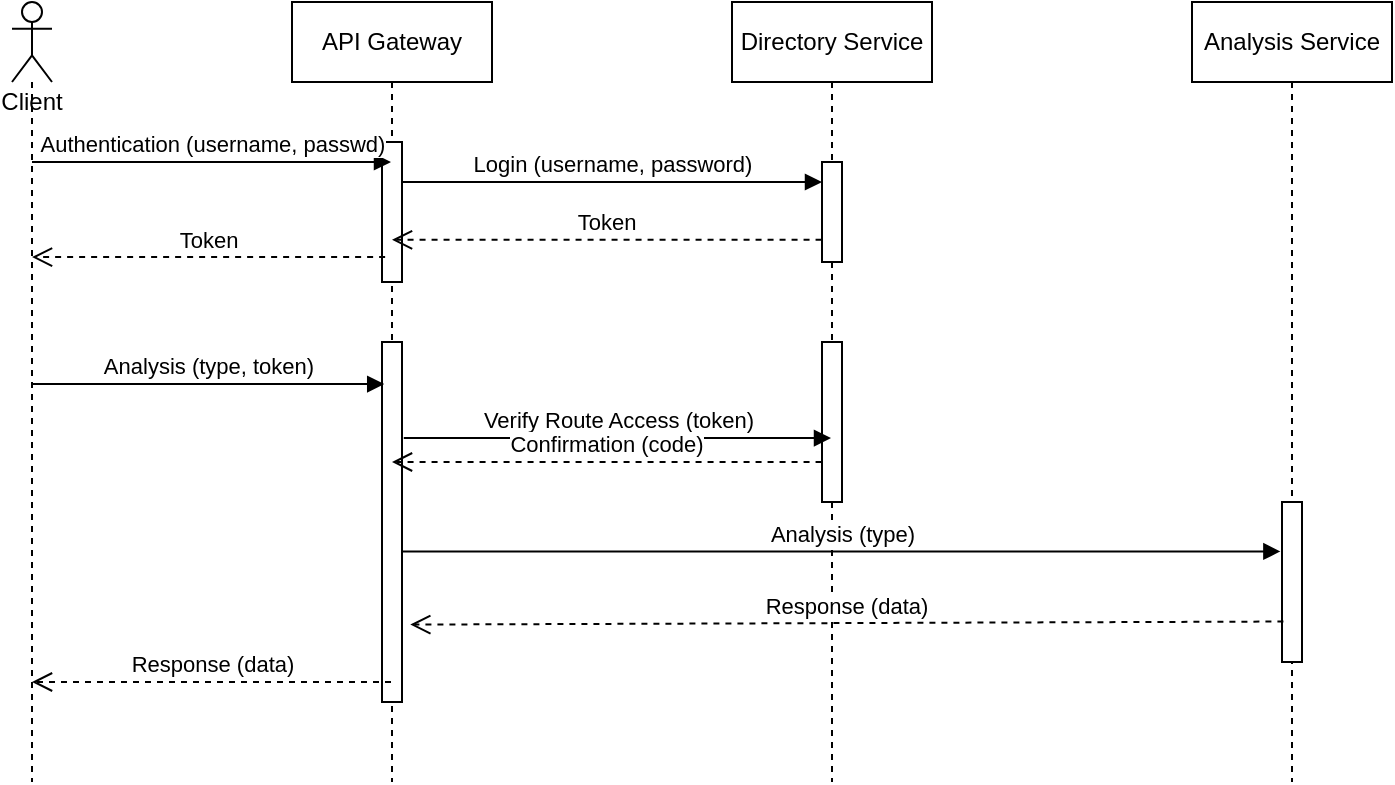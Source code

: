 <mxfile version="20.8.5" type="device"><diagram id="ZekzfNYCyp4amPVHlqP_" name="Page-1"><mxGraphModel dx="1000" dy="505" grid="1" gridSize="10" guides="1" tooltips="1" connect="1" arrows="1" fold="1" page="1" pageScale="1" pageWidth="850" pageHeight="1100" math="0" shadow="0"><root><mxCell id="0"/><mxCell id="1" parent="0"/><mxCell id="uVRcKPFicNTQkqbchDWO-186" value="Client" style="shape=umlLifeline;participant=umlActor;perimeter=lifelinePerimeter;whiteSpace=wrap;html=1;container=1;collapsible=0;recursiveResize=0;verticalAlign=top;spacingTop=36;outlineConnect=0;" vertex="1" parent="1"><mxGeometry x="90" y="90" width="20" height="390" as="geometry"/></mxCell><mxCell id="uVRcKPFicNTQkqbchDWO-187" value="API Gateway" style="shape=umlLifeline;perimeter=lifelinePerimeter;whiteSpace=wrap;html=1;container=1;collapsible=0;recursiveResize=0;outlineConnect=0;" vertex="1" parent="1"><mxGeometry x="230" y="90" width="100" height="390" as="geometry"/></mxCell><mxCell id="uVRcKPFicNTQkqbchDWO-191" value="" style="html=1;points=[];perimeter=orthogonalPerimeter;" vertex="1" parent="uVRcKPFicNTQkqbchDWO-187"><mxGeometry x="45" y="70" width="10" height="70" as="geometry"/></mxCell><mxCell id="uVRcKPFicNTQkqbchDWO-197" value="" style="html=1;points=[];perimeter=orthogonalPerimeter;" vertex="1" parent="uVRcKPFicNTQkqbchDWO-187"><mxGeometry x="45" y="170" width="10" height="180" as="geometry"/></mxCell><mxCell id="uVRcKPFicNTQkqbchDWO-188" value="Directory Service" style="shape=umlLifeline;perimeter=lifelinePerimeter;whiteSpace=wrap;html=1;container=1;collapsible=0;recursiveResize=0;outlineConnect=0;" vertex="1" parent="1"><mxGeometry x="450" y="90" width="100" height="390" as="geometry"/></mxCell><mxCell id="uVRcKPFicNTQkqbchDWO-193" value="" style="html=1;points=[];perimeter=orthogonalPerimeter;" vertex="1" parent="uVRcKPFicNTQkqbchDWO-188"><mxGeometry x="45" y="80" width="10" height="50" as="geometry"/></mxCell><mxCell id="uVRcKPFicNTQkqbchDWO-198" value="" style="html=1;points=[];perimeter=orthogonalPerimeter;" vertex="1" parent="uVRcKPFicNTQkqbchDWO-188"><mxGeometry x="45" y="170" width="10" height="80" as="geometry"/></mxCell><mxCell id="uVRcKPFicNTQkqbchDWO-189" value="Analysis Service" style="shape=umlLifeline;perimeter=lifelinePerimeter;whiteSpace=wrap;html=1;container=1;collapsible=0;recursiveResize=0;outlineConnect=0;" vertex="1" parent="1"><mxGeometry x="680" y="90" width="100" height="390" as="geometry"/></mxCell><mxCell id="uVRcKPFicNTQkqbchDWO-206" value="" style="html=1;points=[];perimeter=orthogonalPerimeter;" vertex="1" parent="uVRcKPFicNTQkqbchDWO-189"><mxGeometry x="45" y="250" width="10" height="80" as="geometry"/></mxCell><mxCell id="uVRcKPFicNTQkqbchDWO-190" value="Authentication (username, passwd)" style="html=1;verticalAlign=bottom;endArrow=block;rounded=0;" edge="1" parent="1" source="uVRcKPFicNTQkqbchDWO-186" target="uVRcKPFicNTQkqbchDWO-187"><mxGeometry width="80" relative="1" as="geometry"><mxPoint x="160" y="490" as="sourcePoint"/><mxPoint x="240" y="490" as="targetPoint"/><Array as="points"><mxPoint x="150" y="170"/><mxPoint x="230" y="170"/></Array></mxGeometry></mxCell><mxCell id="uVRcKPFicNTQkqbchDWO-192" value="Login (username, password)" style="html=1;verticalAlign=bottom;endArrow=block;rounded=0;" edge="1" parent="1" source="uVRcKPFicNTQkqbchDWO-191" target="uVRcKPFicNTQkqbchDWO-193"><mxGeometry width="80" relative="1" as="geometry"><mxPoint x="290" y="190" as="sourcePoint"/><mxPoint x="370" y="190" as="targetPoint"/><Array as="points"><mxPoint x="450" y="180"/></Array></mxGeometry></mxCell><mxCell id="uVRcKPFicNTQkqbchDWO-195" value="Token" style="html=1;verticalAlign=bottom;endArrow=open;dashed=1;endSize=8;rounded=0;exitX=-0.022;exitY=0.778;exitDx=0;exitDy=0;exitPerimeter=0;" edge="1" parent="1" source="uVRcKPFicNTQkqbchDWO-193" target="uVRcKPFicNTQkqbchDWO-187"><mxGeometry relative="1" as="geometry"><mxPoint x="430" y="240" as="sourcePoint"/><mxPoint x="350" y="240" as="targetPoint"/></mxGeometry></mxCell><mxCell id="uVRcKPFicNTQkqbchDWO-196" value="Token" style="html=1;verticalAlign=bottom;endArrow=open;dashed=1;endSize=8;rounded=0;exitX=0.156;exitY=0.822;exitDx=0;exitDy=0;exitPerimeter=0;" edge="1" parent="1" source="uVRcKPFicNTQkqbchDWO-191" target="uVRcKPFicNTQkqbchDWO-186"><mxGeometry relative="1" as="geometry"><mxPoint x="502.11" y="214.47" as="sourcePoint"/><mxPoint x="289.944" y="214.47" as="targetPoint"/></mxGeometry></mxCell><mxCell id="uVRcKPFicNTQkqbchDWO-199" value="Analysis (type, token)" style="html=1;verticalAlign=bottom;endArrow=block;rounded=0;entryX=0.111;entryY=0.117;entryDx=0;entryDy=0;entryPerimeter=0;" edge="1" parent="1" source="uVRcKPFicNTQkqbchDWO-186" target="uVRcKPFicNTQkqbchDWO-197"><mxGeometry width="80" relative="1" as="geometry"><mxPoint x="140" y="300" as="sourcePoint"/><mxPoint x="220" y="300" as="targetPoint"/></mxGeometry></mxCell><mxCell id="uVRcKPFicNTQkqbchDWO-200" value="Verify Route Access (token)" style="html=1;verticalAlign=bottom;endArrow=block;rounded=0;exitX=1.089;exitY=0.267;exitDx=0;exitDy=0;exitPerimeter=0;" edge="1" parent="1" source="uVRcKPFicNTQkqbchDWO-197" target="uVRcKPFicNTQkqbchDWO-188"><mxGeometry width="80" relative="1" as="geometry"><mxPoint x="290" y="280" as="sourcePoint"/><mxPoint x="286.11" y="282.87" as="targetPoint"/></mxGeometry></mxCell><mxCell id="uVRcKPFicNTQkqbchDWO-201" value="Confirmation (code)" style="html=1;verticalAlign=bottom;endArrow=open;dashed=1;endSize=8;rounded=0;exitX=-0.022;exitY=0.75;exitDx=0;exitDy=0;exitPerimeter=0;" edge="1" parent="1" source="uVRcKPFicNTQkqbchDWO-198" target="uVRcKPFicNTQkqbchDWO-187"><mxGeometry relative="1" as="geometry"><mxPoint x="500" y="320" as="sourcePoint"/><mxPoint x="350" y="330" as="targetPoint"/></mxGeometry></mxCell><mxCell id="uVRcKPFicNTQkqbchDWO-202" value="Analysis (type)" style="html=1;verticalAlign=bottom;endArrow=block;rounded=0;entryX=-0.081;entryY=0.309;entryDx=0;entryDy=0;entryPerimeter=0;" edge="1" parent="1" source="uVRcKPFicNTQkqbchDWO-197" target="uVRcKPFicNTQkqbchDWO-206"><mxGeometry width="80" relative="1" as="geometry"><mxPoint x="280" y="360" as="sourcePoint"/><mxPoint x="620" y="360" as="targetPoint"/></mxGeometry></mxCell><mxCell id="uVRcKPFicNTQkqbchDWO-207" value="Response (data)" style="html=1;verticalAlign=bottom;endArrow=open;dashed=1;endSize=8;rounded=0;exitX=0.071;exitY=0.747;exitDx=0;exitDy=0;exitPerimeter=0;entryX=1.414;entryY=0.785;entryDx=0;entryDy=0;entryPerimeter=0;" edge="1" parent="1" source="uVRcKPFicNTQkqbchDWO-206" target="uVRcKPFicNTQkqbchDWO-197"><mxGeometry relative="1" as="geometry"><mxPoint x="650" y="400" as="sourcePoint"/><mxPoint x="570" y="400" as="targetPoint"/></mxGeometry></mxCell><mxCell id="uVRcKPFicNTQkqbchDWO-208" value="Response (data)" style="html=1;verticalAlign=bottom;endArrow=open;dashed=1;endSize=8;rounded=0;" edge="1" parent="1" source="uVRcKPFicNTQkqbchDWO-187" target="uVRcKPFicNTQkqbchDWO-186"><mxGeometry relative="1" as="geometry"><mxPoint x="240" y="420" as="sourcePoint"/><mxPoint x="120" y="420" as="targetPoint"/><Array as="points"><mxPoint x="230" y="430"/></Array></mxGeometry></mxCell></root></mxGraphModel></diagram></mxfile>